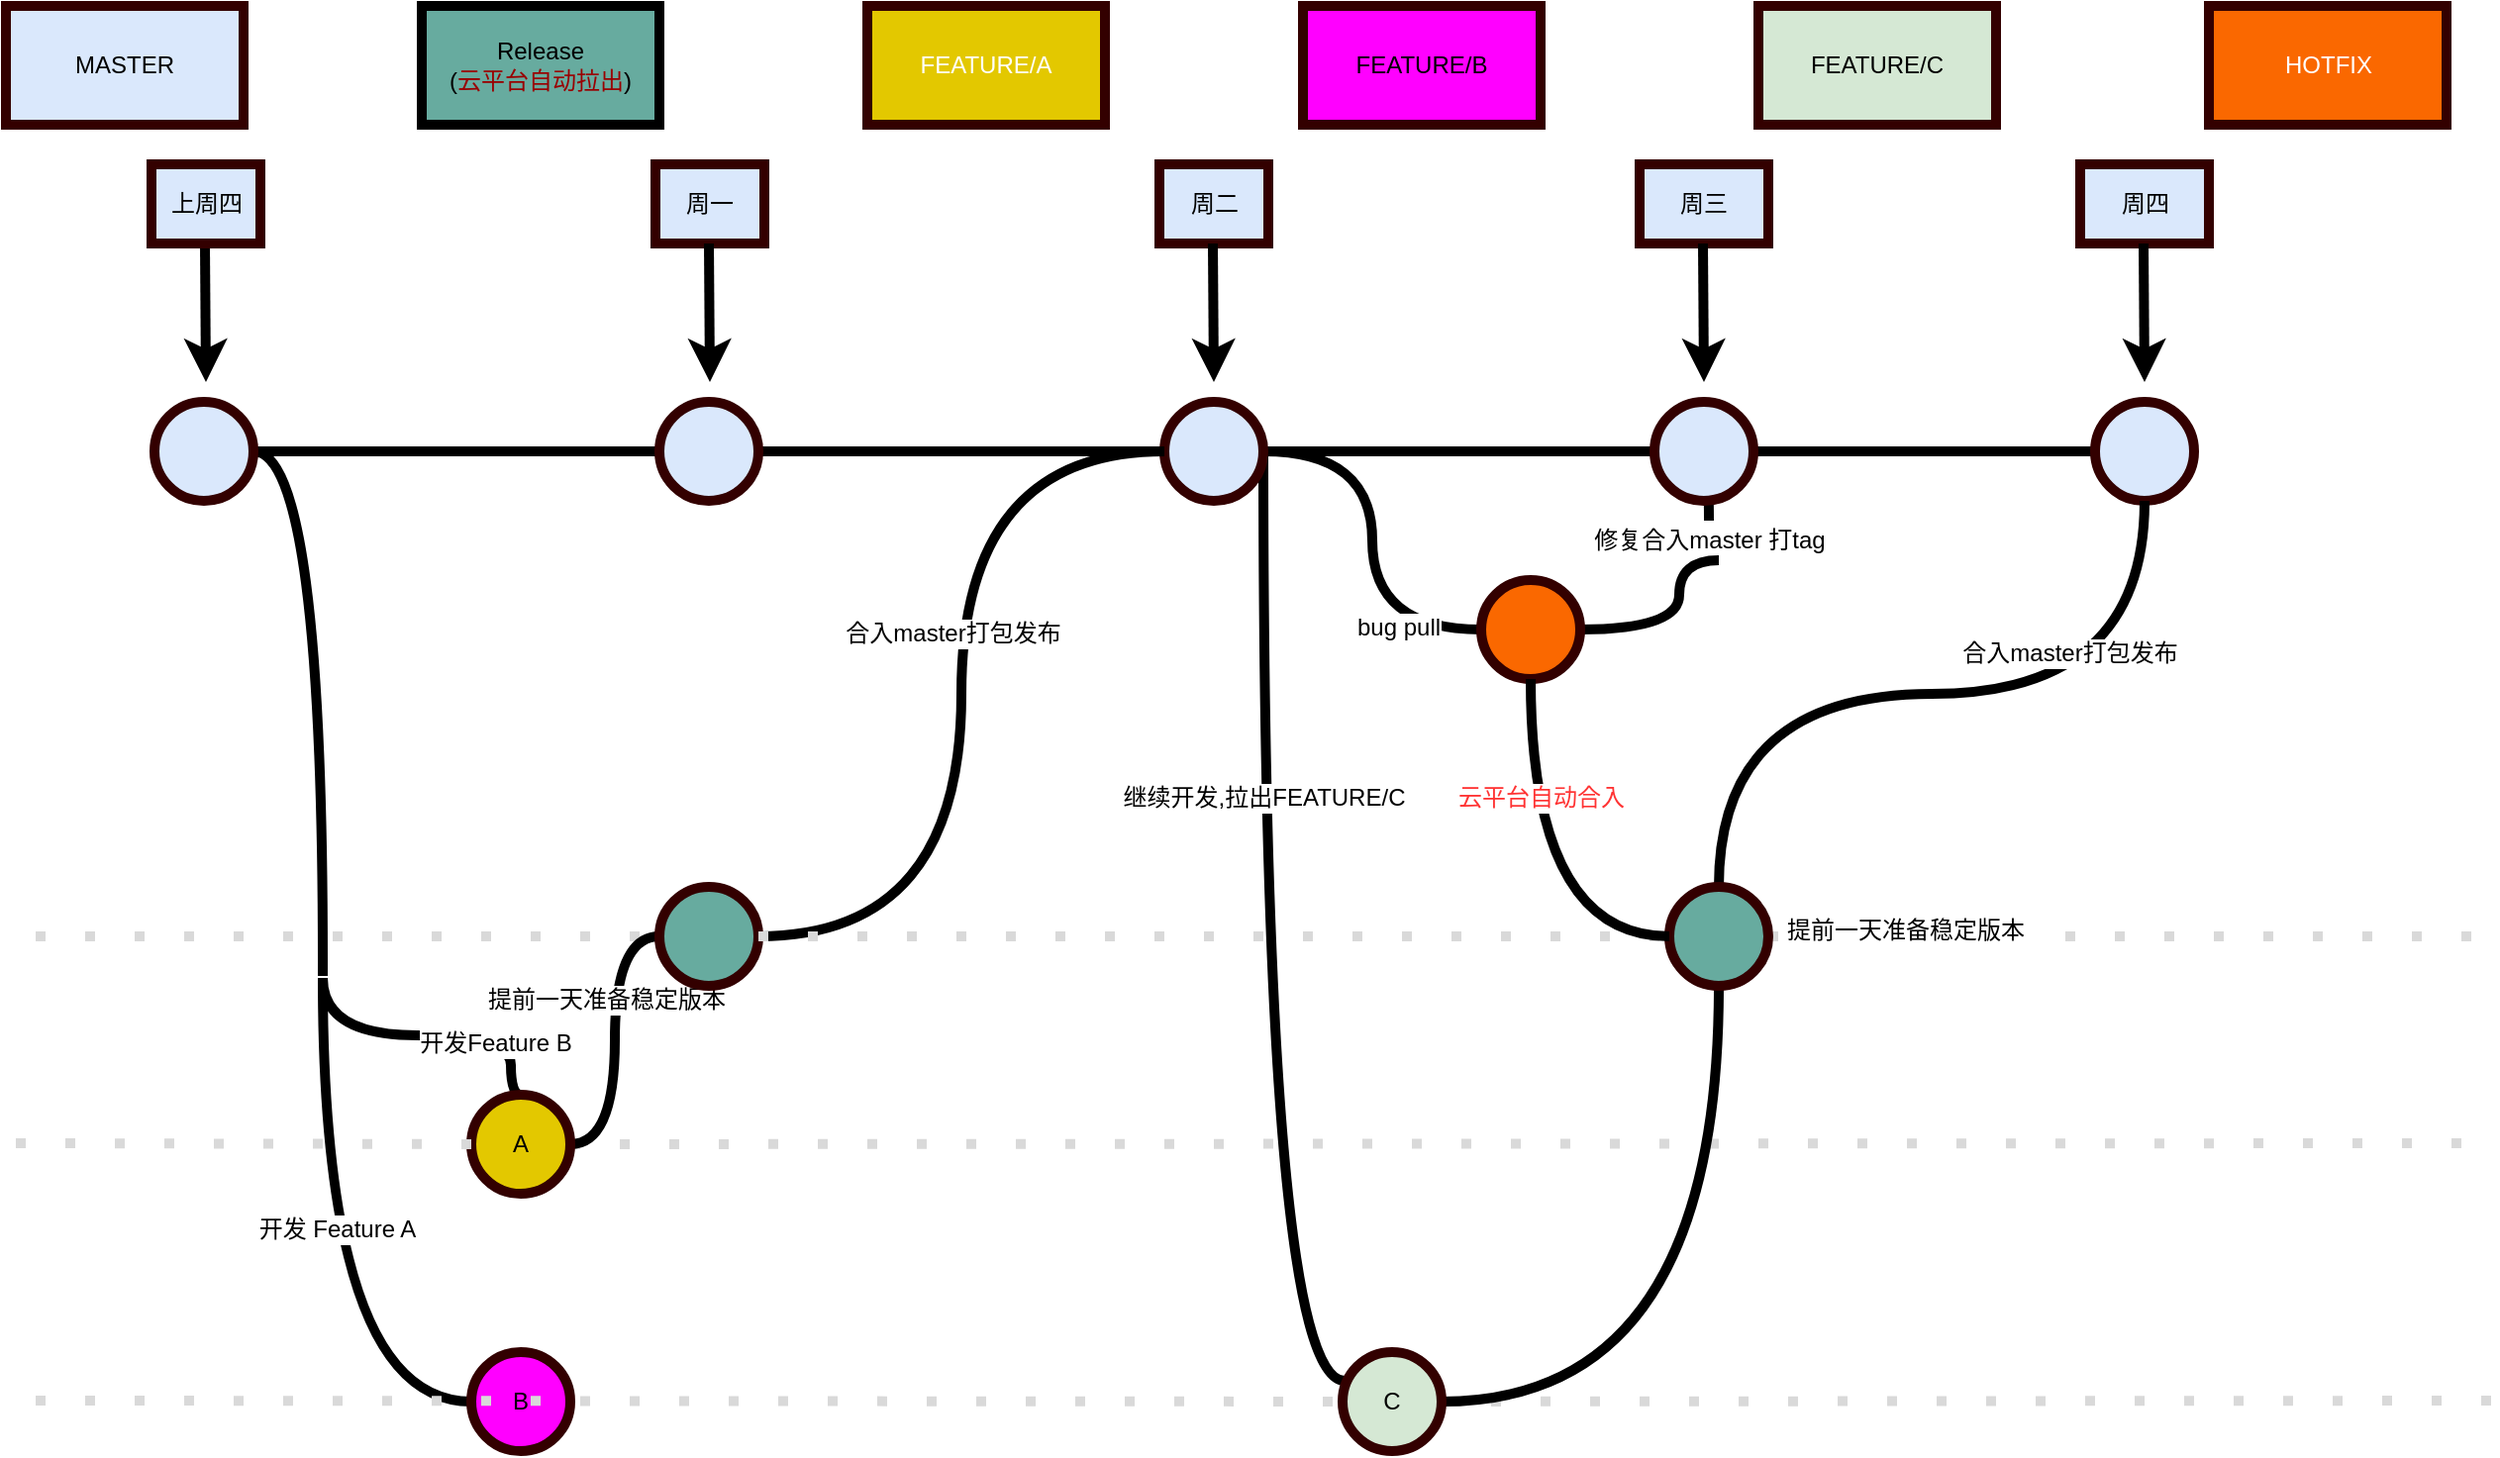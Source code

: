 <mxfile version="16.4.7" type="github"><diagram id="chNzZVGyo9SPdtNRLmo0" name="Page-1"><mxGraphModel dx="2522" dy="762" grid="1" gridSize="10" guides="1" tooltips="1" connect="1" arrows="1" fold="1" page="1" pageScale="1" pageWidth="1100" pageHeight="850" math="0" shadow="0"><root><mxCell id="0"/><mxCell id="1" parent="0"/><mxCell id="sQp2Zh3F2BZOGlov7ECM-1" value="" style="endArrow=none;dashed=1;html=1;strokeWidth=5;dashPattern=1 4;strokeColor=#D9D9D9;" parent="1" target="sQp2Zh3F2BZOGlov7ECM-48" edge="1"><mxGeometry width="50" height="50" relative="1" as="geometry"><mxPoint x="-220" y="520" as="sourcePoint"/><mxPoint x="1020" y="520" as="targetPoint"/></mxGeometry></mxCell><mxCell id="sQp2Zh3F2BZOGlov7ECM-2" value="" style="endArrow=none;dashed=1;html=1;strokeWidth=5;dashPattern=1 4;strokeColor=#D9D9D9;" parent="1" source="sQp2Zh3F2BZOGlov7ECM-59" edge="1"><mxGeometry width="50" height="50" relative="1" as="geometry"><mxPoint x="-220" y="754.5" as="sourcePoint"/><mxPoint x="1020" y="754.5" as="targetPoint"/></mxGeometry></mxCell><mxCell id="sQp2Zh3F2BZOGlov7ECM-3" value="" style="endArrow=none;dashed=1;html=1;strokeWidth=5;dashPattern=1 4;strokeColor=#D9D9D9;" parent="1" source="sQp2Zh3F2BZOGlov7ECM-51" edge="1"><mxGeometry width="50" height="50" relative="1" as="geometry"><mxPoint x="-230" y="624.5" as="sourcePoint"/><mxPoint x="1010" y="624.5" as="targetPoint"/></mxGeometry></mxCell><mxCell id="sQp2Zh3F2BZOGlov7ECM-6" value="" style="endArrow=none;dashed=1;html=1;strokeWidth=5;dashPattern=1 4;strokeColor=#D9D9D9;startArrow=none;" parent="1" source="sQp2Zh3F2BZOGlov7ECM-44" edge="1"><mxGeometry width="50" height="50" relative="1" as="geometry"><mxPoint x="-220" y="520" as="sourcePoint"/><mxPoint x="1020" y="520" as="targetPoint"/></mxGeometry></mxCell><mxCell id="sQp2Zh3F2BZOGlov7ECM-7" value="MASTER" style="rounded=0;whiteSpace=wrap;html=1;strokeWidth=5;fillColor=#dae8fc;strokeColor=#330000;" parent="1" vertex="1"><mxGeometry x="-235" y="50" width="120" height="60" as="geometry"/></mxCell><mxCell id="sQp2Zh3F2BZOGlov7ECM-8" value="Release&lt;br&gt;(&lt;font color=&quot;#990000&quot;&gt;云平台自动拉出&lt;/font&gt;)" style="rounded=0;whiteSpace=wrap;html=1;strokeWidth=5;fillColor=#67AB9F;" parent="1" vertex="1"><mxGeometry x="-25" y="50" width="120" height="60" as="geometry"/></mxCell><mxCell id="sQp2Zh3F2BZOGlov7ECM-9" value="FEATURE/A&lt;br&gt;" style="rounded=0;whiteSpace=wrap;html=1;strokeWidth=5;fillColor=#e3c800;strokeColor=#330000;fontColor=#ffffff;" parent="1" vertex="1"><mxGeometry x="200" y="50" width="120" height="60" as="geometry"/></mxCell><mxCell id="sQp2Zh3F2BZOGlov7ECM-10" value="HOTFIX" style="rounded=0;whiteSpace=wrap;html=1;strokeWidth=5;fillColor=#fa6800;strokeColor=#330000;fontColor=#ffffff;" parent="1" vertex="1"><mxGeometry x="877.5" y="50" width="120" height="60" as="geometry"/></mxCell><mxCell id="sQp2Zh3F2BZOGlov7ECM-11" style="edgeStyle=orthogonalEdgeStyle;rounded=0;orthogonalLoop=1;jettySize=auto;html=1;strokeWidth=5;curved=1;endArrow=none;endFill=0;" parent="1" source="sQp2Zh3F2BZOGlov7ECM-13" edge="1"><mxGeometry relative="1" as="geometry"><mxPoint x="-75" y="540" as="targetPoint"/></mxGeometry></mxCell><mxCell id="sQp2Zh3F2BZOGlov7ECM-12" style="edgeStyle=orthogonalEdgeStyle;curved=1;rounded=0;orthogonalLoop=1;jettySize=auto;html=1;entryX=0;entryY=0.5;entryDx=0;entryDy=0;endArrow=none;endFill=0;strokeWidth=5;" parent="1" source="sQp2Zh3F2BZOGlov7ECM-13" target="sQp2Zh3F2BZOGlov7ECM-20" edge="1"><mxGeometry relative="1" as="geometry"/></mxCell><mxCell id="sQp2Zh3F2BZOGlov7ECM-13" value="" style="ellipse;whiteSpace=wrap;html=1;aspect=fixed;strokeColor=#330000;fillColor=#DAE8FC;strokeWidth=5;" parent="1" vertex="1"><mxGeometry x="-160" y="250" width="50" height="50" as="geometry"/></mxCell><mxCell id="sQp2Zh3F2BZOGlov7ECM-14" style="edgeStyle=orthogonalEdgeStyle;curved=1;rounded=0;orthogonalLoop=1;jettySize=auto;html=1;entryX=0;entryY=0.5;entryDx=0;entryDy=0;endArrow=none;endFill=0;strokeWidth=5;" parent="1" source="sQp2Zh3F2BZOGlov7ECM-20" target="sQp2Zh3F2BZOGlov7ECM-35" edge="1"><mxGeometry relative="1" as="geometry"/></mxCell><mxCell id="sQp2Zh3F2BZOGlov7ECM-15" style="edgeStyle=orthogonalEdgeStyle;curved=1;rounded=0;orthogonalLoop=1;jettySize=auto;html=1;entryX=0;entryY=0.5;entryDx=0;entryDy=0;endArrow=none;endFill=0;strokeWidth=5;" parent="1" source="sQp2Zh3F2BZOGlov7ECM-20" target="sQp2Zh3F2BZOGlov7ECM-57" edge="1"><mxGeometry relative="1" as="geometry"/></mxCell><mxCell id="sQp2Zh3F2BZOGlov7ECM-16" value="bug pull" style="text;html=1;align=center;verticalAlign=middle;resizable=0;points=[];labelBackgroundColor=#ffffff;" parent="sQp2Zh3F2BZOGlov7ECM-15" vertex="1" connectable="0"><mxGeometry x="0.438" y="13" relative="1" as="geometry"><mxPoint as="offset"/></mxGeometry></mxCell><mxCell id="sQp2Zh3F2BZOGlov7ECM-18" style="edgeStyle=orthogonalEdgeStyle;curved=1;rounded=0;orthogonalLoop=1;jettySize=auto;html=1;entryX=0.02;entryY=0.29;entryDx=0;entryDy=0;entryPerimeter=0;endArrow=none;endFill=0;strokeWidth=5;" parent="1" source="sQp2Zh3F2BZOGlov7ECM-20" target="sQp2Zh3F2BZOGlov7ECM-59" edge="1"><mxGeometry relative="1" as="geometry"><Array as="points"><mxPoint x="400" y="745"/></Array></mxGeometry></mxCell><mxCell id="sQp2Zh3F2BZOGlov7ECM-19" value="继续开发,拉出FEATURE/C" style="text;html=1;align=center;verticalAlign=middle;resizable=0;points=[];labelBackgroundColor=#ffffff;" parent="sQp2Zh3F2BZOGlov7ECM-18" vertex="1" connectable="0"><mxGeometry x="-0.812" relative="1" as="geometry"><mxPoint y="127" as="offset"/></mxGeometry></mxCell><mxCell id="sQp2Zh3F2BZOGlov7ECM-20" value="" style="ellipse;whiteSpace=wrap;html=1;aspect=fixed;strokeColor=#330000;fillColor=#DAE8FC;strokeWidth=5;" parent="1" vertex="1"><mxGeometry x="350" y="250" width="50" height="50" as="geometry"/></mxCell><mxCell id="sQp2Zh3F2BZOGlov7ECM-21" value="" style="endArrow=classic;html=1;strokeWidth=5;" parent="1" edge="1"><mxGeometry width="50" height="50" relative="1" as="geometry"><mxPoint x="-134.5" y="170" as="sourcePoint"/><mxPoint x="-134" y="240" as="targetPoint"/></mxGeometry></mxCell><mxCell id="sQp2Zh3F2BZOGlov7ECM-22" style="edgeStyle=orthogonalEdgeStyle;rounded=0;orthogonalLoop=1;jettySize=auto;html=1;entryX=0.5;entryY=0;entryDx=0;entryDy=0;curved=1;endArrow=none;endFill=0;strokeWidth=5;" parent="1" target="sQp2Zh3F2BZOGlov7ECM-51" edge="1"><mxGeometry relative="1" as="geometry"><Array as="points"><mxPoint x="-75" y="570"/><mxPoint x="20" y="570"/><mxPoint x="20" y="600"/></Array><mxPoint x="-75" y="541" as="sourcePoint"/></mxGeometry></mxCell><mxCell id="sQp2Zh3F2BZOGlov7ECM-23" value="开发Feature B" style="text;html=1;align=center;verticalAlign=middle;resizable=0;points=[];labelBackgroundColor=#ffffff;" parent="sQp2Zh3F2BZOGlov7ECM-22" vertex="1" connectable="0"><mxGeometry x="0.458" y="-4" relative="1" as="geometry"><mxPoint as="offset"/></mxGeometry></mxCell><mxCell id="sQp2Zh3F2BZOGlov7ECM-24" style="edgeStyle=orthogonalEdgeStyle;rounded=0;orthogonalLoop=1;jettySize=auto;html=1;entryX=0;entryY=0.5;entryDx=0;entryDy=0;curved=1;strokeWidth=5;endArrow=none;endFill=0;" parent="1" target="sQp2Zh3F2BZOGlov7ECM-33" edge="1"><mxGeometry relative="1" as="geometry"><Array as="points"><mxPoint x="-75" y="755"/></Array><mxPoint x="-75" y="541" as="sourcePoint"/></mxGeometry></mxCell><mxCell id="sQp2Zh3F2BZOGlov7ECM-25" value="开发 Feature A" style="text;html=1;align=center;verticalAlign=middle;resizable=0;points=[];labelBackgroundColor=#ffffff;" parent="sQp2Zh3F2BZOGlov7ECM-24" vertex="1" connectable="0"><mxGeometry x="-0.124" y="7" relative="1" as="geometry"><mxPoint as="offset"/></mxGeometry></mxCell><mxCell id="sQp2Zh3F2BZOGlov7ECM-27" value="上周四" style="rounded=0;whiteSpace=wrap;html=1;strokeWidth=5;fillColor=#dae8fc;strokeColor=#330000;" parent="1" vertex="1"><mxGeometry x="-161.5" y="130" width="55" height="40" as="geometry"/></mxCell><mxCell id="sQp2Zh3F2BZOGlov7ECM-28" value="周四" style="rounded=0;whiteSpace=wrap;html=1;strokeWidth=5;fillColor=#dae8fc;strokeColor=#330000;" parent="1" vertex="1"><mxGeometry x="812.5" y="130" width="65" height="40" as="geometry"/></mxCell><mxCell id="sQp2Zh3F2BZOGlov7ECM-29" value="" style="endArrow=classic;html=1;strokeWidth=5;" parent="1" edge="1"><mxGeometry width="50" height="50" relative="1" as="geometry"><mxPoint x="844.5" y="170" as="sourcePoint"/><mxPoint x="845" y="240" as="targetPoint"/></mxGeometry></mxCell><mxCell id="sQp2Zh3F2BZOGlov7ECM-30" style="edgeStyle=orthogonalEdgeStyle;curved=1;rounded=0;orthogonalLoop=1;jettySize=auto;html=1;entryX=0;entryY=0.5;entryDx=0;entryDy=0;endArrow=none;endFill=0;strokeWidth=5;" parent="1" source="sQp2Zh3F2BZOGlov7ECM-51" target="sQp2Zh3F2BZOGlov7ECM-48" edge="1"><mxGeometry relative="1" as="geometry"/></mxCell><mxCell id="sQp2Zh3F2BZOGlov7ECM-31" value="提前一天准备稳定版本" style="text;html=1;align=center;verticalAlign=middle;resizable=0;points=[];labelBackgroundColor=#ffffff;" parent="sQp2Zh3F2BZOGlov7ECM-30" vertex="1" connectable="0"><mxGeometry x="0.086" relative="1" as="geometry"><mxPoint x="-5" y="-14" as="offset"/></mxGeometry></mxCell><mxCell id="sQp2Zh3F2BZOGlov7ECM-32" value="FEATURE/B" style="rounded=0;whiteSpace=wrap;html=1;strokeWidth=5;fillColor=#FF00FF;strokeColor=#330000;gradientColor=none;" parent="1" vertex="1"><mxGeometry x="420" y="50" width="120" height="60" as="geometry"/></mxCell><mxCell id="sQp2Zh3F2BZOGlov7ECM-33" value="B" style="ellipse;whiteSpace=wrap;html=1;aspect=fixed;strokeColor=#330000;strokeWidth=5;fillColor=#FF00FF;" parent="1" vertex="1"><mxGeometry y="730" width="50" height="50" as="geometry"/></mxCell><mxCell id="sQp2Zh3F2BZOGlov7ECM-35" value="" style="ellipse;whiteSpace=wrap;html=1;aspect=fixed;strokeColor=#330000;fillColor=#DAE8FC;strokeWidth=5;" parent="1" vertex="1"><mxGeometry x="820" y="250" width="50" height="50" as="geometry"/></mxCell><mxCell id="sQp2Zh3F2BZOGlov7ECM-36" style="edgeStyle=orthogonalEdgeStyle;curved=1;rounded=0;orthogonalLoop=1;jettySize=auto;html=1;entryX=0.5;entryY=1;entryDx=0;entryDy=0;endArrow=none;endFill=0;strokeWidth=5;" parent="1" source="sQp2Zh3F2BZOGlov7ECM-39" target="sQp2Zh3F2BZOGlov7ECM-63" edge="1"><mxGeometry relative="1" as="geometry"/></mxCell><mxCell id="sQp2Zh3F2BZOGlov7ECM-37" value="周二" style="rounded=0;whiteSpace=wrap;html=1;strokeWidth=5;fillColor=#dae8fc;strokeColor=#330000;" parent="1" vertex="1"><mxGeometry x="347.5" y="130" width="55" height="40" as="geometry"/></mxCell><mxCell id="sQp2Zh3F2BZOGlov7ECM-38" value="" style="endArrow=classic;html=1;strokeWidth=5;" parent="1" edge="1"><mxGeometry width="50" height="50" relative="1" as="geometry"><mxPoint x="374.5" y="170" as="sourcePoint"/><mxPoint x="375" y="240" as="targetPoint"/></mxGeometry></mxCell><mxCell id="sQp2Zh3F2BZOGlov7ECM-39" value="修复合入master 打tag" style="text;html=1;align=center;verticalAlign=middle;resizable=0;points=[];autosize=1;" parent="1" vertex="1"><mxGeometry x="560" y="310" width="130" height="20" as="geometry"/></mxCell><mxCell id="sQp2Zh3F2BZOGlov7ECM-40" style="edgeStyle=orthogonalEdgeStyle;curved=1;rounded=0;orthogonalLoop=1;jettySize=auto;html=1;endArrow=none;endFill=0;strokeWidth=5;" parent="1" source="sQp2Zh3F2BZOGlov7ECM-57" edge="1"><mxGeometry relative="1" as="geometry"><mxPoint x="660" y="365" as="sourcePoint"/><mxPoint x="630" y="330" as="targetPoint"/><Array as="points"><mxPoint x="610" y="365"/><mxPoint x="610" y="330"/></Array></mxGeometry></mxCell><mxCell id="sQp2Zh3F2BZOGlov7ECM-41" style="edgeStyle=orthogonalEdgeStyle;rounded=0;orthogonalLoop=1;jettySize=auto;html=1;exitX=0.5;exitY=1;exitDx=0;exitDy=0;entryX=0.5;entryY=0;entryDx=0;entryDy=0;endArrow=none;endFill=0;strokeWidth=5;curved=1;" parent="1" source="sQp2Zh3F2BZOGlov7ECM-35" target="sQp2Zh3F2BZOGlov7ECM-44" edge="1"><mxGeometry relative="1" as="geometry"><mxPoint x="845" y="460" as="sourcePoint"/></mxGeometry></mxCell><mxCell id="sQp2Zh3F2BZOGlov7ECM-43" style="edgeStyle=orthogonalEdgeStyle;rounded=0;orthogonalLoop=1;jettySize=auto;html=1;endArrow=none;endFill=0;strokeWidth=5;exitX=0.5;exitY=1;exitDx=0;exitDy=0;entryX=1;entryY=0.5;entryDx=0;entryDy=0;curved=1;" parent="1" source="sQp2Zh3F2BZOGlov7ECM-44" target="sQp2Zh3F2BZOGlov7ECM-59" edge="1"><mxGeometry relative="1" as="geometry"><mxPoint x="845" y="730" as="targetPoint"/></mxGeometry></mxCell><mxCell id="sQp2Zh3F2BZOGlov7ECM-46" style="edgeStyle=orthogonalEdgeStyle;curved=1;rounded=0;orthogonalLoop=1;jettySize=auto;html=1;entryX=0;entryY=0.5;entryDx=0;entryDy=0;endArrow=none;endFill=0;strokeWidth=5;" parent="1" source="sQp2Zh3F2BZOGlov7ECM-48" target="sQp2Zh3F2BZOGlov7ECM-20" edge="1"><mxGeometry relative="1" as="geometry"/></mxCell><mxCell id="sQp2Zh3F2BZOGlov7ECM-47" value="合入master打包发布" style="text;html=1;align=center;verticalAlign=middle;resizable=0;points=[];labelBackgroundColor=#ffffff;" parent="sQp2Zh3F2BZOGlov7ECM-46" vertex="1" connectable="0"><mxGeometry x="-0.076" y="1" relative="1" as="geometry"><mxPoint x="-4" y="-48" as="offset"/></mxGeometry></mxCell><mxCell id="sQp2Zh3F2BZOGlov7ECM-48" value="" style="ellipse;whiteSpace=wrap;html=1;aspect=fixed;strokeColor=#330000;fillColor=#67AB9F;strokeWidth=5;" parent="1" vertex="1"><mxGeometry x="95" y="495" width="50" height="50" as="geometry"/></mxCell><mxCell id="sQp2Zh3F2BZOGlov7ECM-51" value="A" style="ellipse;whiteSpace=wrap;html=1;aspect=fixed;strokeColor=#330000;fillColor=#E3C800;strokeWidth=5;" parent="1" vertex="1"><mxGeometry y="600" width="50" height="50" as="geometry"/></mxCell><mxCell id="sQp2Zh3F2BZOGlov7ECM-52" value="" style="endArrow=none;dashed=1;html=1;strokeWidth=5;dashPattern=1 4;strokeColor=#D9D9D9;" parent="1" target="sQp2Zh3F2BZOGlov7ECM-51" edge="1"><mxGeometry width="50" height="50" relative="1" as="geometry"><mxPoint x="-230" y="624.5" as="sourcePoint"/><mxPoint x="1010" y="624.5" as="targetPoint"/></mxGeometry></mxCell><mxCell id="sQp2Zh3F2BZOGlov7ECM-56" value="提前一天准备稳定版本" style="text;html=1;align=center;verticalAlign=middle;resizable=0;points=[];labelBackgroundColor=#ffffff;" parent="1" vertex="1" connectable="0"><mxGeometry x="730" y="520" as="geometry"><mxPoint x="-6" y="-3" as="offset"/></mxGeometry></mxCell><mxCell id="sQp2Zh3F2BZOGlov7ECM-57" value="" style="ellipse;whiteSpace=wrap;html=1;aspect=fixed;strokeColor=#330000;fillColor=#FA6800;strokeWidth=5;" parent="1" vertex="1"><mxGeometry x="510" y="340" width="50" height="50" as="geometry"/></mxCell><mxCell id="sQp2Zh3F2BZOGlov7ECM-59" value="C" style="ellipse;whiteSpace=wrap;html=1;aspect=fixed;strokeColor=#330000;strokeWidth=5;fillColor=#D5E8D4;" parent="1" vertex="1"><mxGeometry x="440" y="730" width="50" height="50" as="geometry"/></mxCell><mxCell id="sQp2Zh3F2BZOGlov7ECM-60" value="" style="endArrow=none;dashed=1;html=1;strokeWidth=5;dashPattern=1 4;strokeColor=#D9D9D9;" parent="1" target="sQp2Zh3F2BZOGlov7ECM-59" edge="1"><mxGeometry width="50" height="50" relative="1" as="geometry"><mxPoint x="-220" y="754.5" as="sourcePoint"/><mxPoint x="1020" y="754.5" as="targetPoint"/></mxGeometry></mxCell><mxCell id="sQp2Zh3F2BZOGlov7ECM-62" value="FEATURE/C" style="rounded=0;whiteSpace=wrap;html=1;strokeWidth=5;strokeColor=#330000;gradientColor=none;fillColor=#D5E8D4;" parent="1" vertex="1"><mxGeometry x="650" y="50" width="120" height="60" as="geometry"/></mxCell><mxCell id="sQp2Zh3F2BZOGlov7ECM-63" value="" style="ellipse;whiteSpace=wrap;html=1;aspect=fixed;strokeColor=#330000;fillColor=#DAE8FC;strokeWidth=5;" parent="1" vertex="1"><mxGeometry x="597.5" y="250" width="50" height="50" as="geometry"/></mxCell><mxCell id="sQp2Zh3F2BZOGlov7ECM-64" value="周三" style="rounded=0;whiteSpace=wrap;html=1;strokeWidth=5;fillColor=#dae8fc;strokeColor=#330000;" parent="1" vertex="1"><mxGeometry x="590" y="130" width="65" height="40" as="geometry"/></mxCell><mxCell id="sQp2Zh3F2BZOGlov7ECM-65" value="" style="endArrow=classic;html=1;strokeWidth=5;" parent="1" edge="1"><mxGeometry width="50" height="50" relative="1" as="geometry"><mxPoint x="622" y="170" as="sourcePoint"/><mxPoint x="622.5" y="240" as="targetPoint"/></mxGeometry></mxCell><mxCell id="sQp2Zh3F2BZOGlov7ECM-67" value="合入master打包发布" style="text;html=1;align=center;verticalAlign=middle;resizable=0;points=[];labelBackgroundColor=#ffffff;" parent="1" vertex="1" connectable="0"><mxGeometry x="812.5" y="380" as="geometry"><mxPoint x="-6" y="-3" as="offset"/></mxGeometry></mxCell><mxCell id="sQp2Zh3F2BZOGlov7ECM-44" value="" style="ellipse;whiteSpace=wrap;html=1;aspect=fixed;strokeColor=#330000;fillColor=#67AB9F;strokeWidth=5;" parent="1" vertex="1"><mxGeometry x="605" y="495" width="50" height="50" as="geometry"/></mxCell><mxCell id="sQp2Zh3F2BZOGlov7ECM-68" value="" style="endArrow=none;dashed=1;html=1;strokeWidth=5;dashPattern=1 4;strokeColor=#D9D9D9;" parent="1" source="sQp2Zh3F2BZOGlov7ECM-48" target="sQp2Zh3F2BZOGlov7ECM-44" edge="1"><mxGeometry width="50" height="50" relative="1" as="geometry"><mxPoint x="250.0" y="516.126" as="sourcePoint"/><mxPoint x="1020" y="520" as="targetPoint"/></mxGeometry></mxCell><mxCell id="sQp2Zh3F2BZOGlov7ECM-69" value="" style="ellipse;whiteSpace=wrap;html=1;aspect=fixed;strokeColor=#330000;fillColor=#DAE8FC;strokeWidth=5;" parent="1" vertex="1"><mxGeometry x="95" y="250" width="50" height="50" as="geometry"/></mxCell><mxCell id="sQp2Zh3F2BZOGlov7ECM-70" value="周一" style="rounded=0;whiteSpace=wrap;html=1;strokeWidth=5;fillColor=#dae8fc;strokeColor=#330000;" parent="1" vertex="1"><mxGeometry x="93" y="130" width="55" height="40" as="geometry"/></mxCell><mxCell id="sQp2Zh3F2BZOGlov7ECM-71" value="" style="endArrow=classic;html=1;strokeWidth=5;" parent="1" edge="1"><mxGeometry width="50" height="50" relative="1" as="geometry"><mxPoint x="120" y="170" as="sourcePoint"/><mxPoint x="120.5" y="240" as="targetPoint"/></mxGeometry></mxCell><mxCell id="sQp2Zh3F2BZOGlov7ECM-72" style="edgeStyle=orthogonalEdgeStyle;curved=1;rounded=0;orthogonalLoop=1;jettySize=auto;html=1;endArrow=none;endFill=0;strokeWidth=5;exitX=0.5;exitY=1;exitDx=0;exitDy=0;entryX=0;entryY=0.5;entryDx=0;entryDy=0;" parent="1" source="sQp2Zh3F2BZOGlov7ECM-57" target="sQp2Zh3F2BZOGlov7ECM-44" edge="1"><mxGeometry relative="1" as="geometry"><mxPoint x="510" y="440" as="sourcePoint"/><mxPoint x="600" y="520" as="targetPoint"/></mxGeometry></mxCell><mxCell id="sQp2Zh3F2BZOGlov7ECM-73" value="&lt;font color=&quot;#ff3333&quot;&gt;云平台自动合入&lt;/font&gt;" style="text;html=1;align=center;verticalAlign=middle;resizable=0;points=[];labelBackgroundColor=#ffffff;" parent="sQp2Zh3F2BZOGlov7ECM-72" vertex="1" connectable="0"><mxGeometry x="0.438" y="13" relative="1" as="geometry"><mxPoint x="-9" y="-57" as="offset"/></mxGeometry></mxCell></root></mxGraphModel></diagram></mxfile>